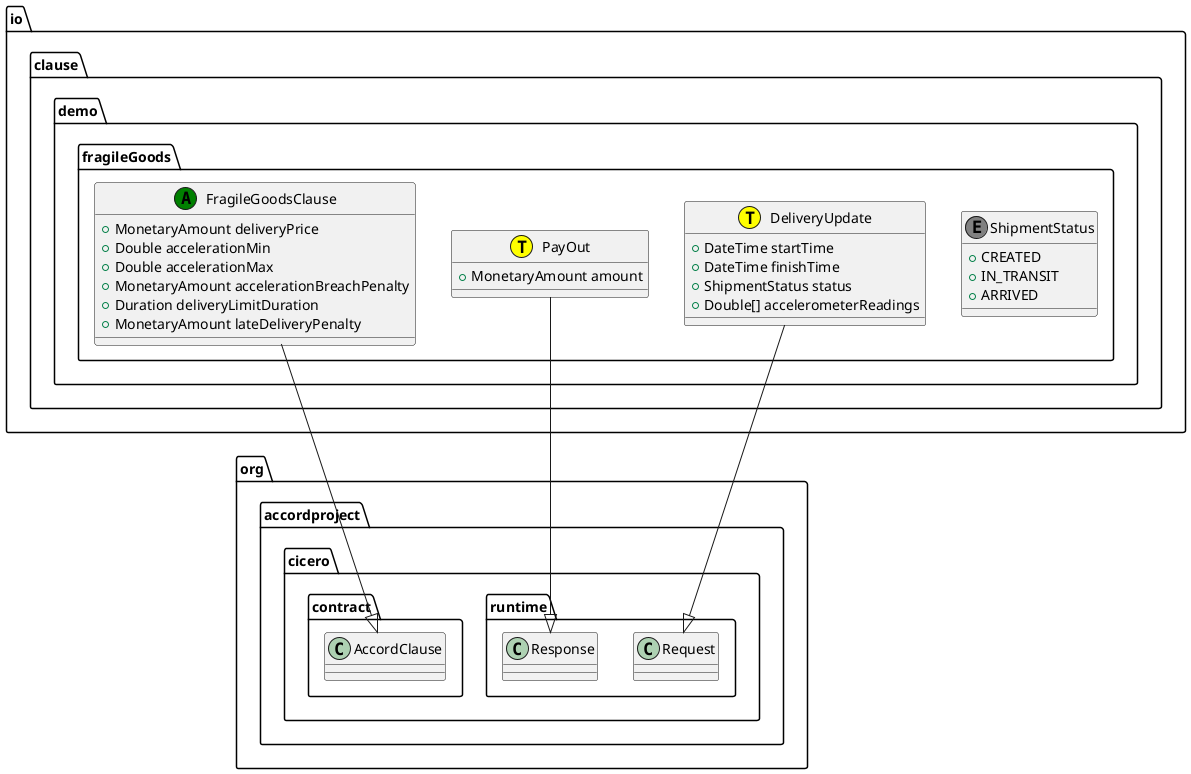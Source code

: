 @startuml
class io.clause.demo.fragileGoods.ShipmentStatus << (E,grey) >> {
   + CREATED
   + IN_TRANSIT
   + ARRIVED
}
class io.clause.demo.fragileGoods.DeliveryUpdate << (T,yellow) >> {
   + DateTime startTime
   + DateTime finishTime
   + ShipmentStatus status
   + Double[] accelerometerReadings
}
io.clause.demo.fragileGoods.DeliveryUpdate --|> org.accordproject.cicero.runtime.Request
class io.clause.demo.fragileGoods.PayOut << (T,yellow) >> {
   + MonetaryAmount amount
}
io.clause.demo.fragileGoods.PayOut --|> org.accordproject.cicero.runtime.Response
class io.clause.demo.fragileGoods.FragileGoodsClause << (A,green) >> {
   + MonetaryAmount deliveryPrice
   + Double accelerationMin
   + Double accelerationMax
   + MonetaryAmount accelerationBreachPenalty
   + Duration deliveryLimitDuration
   + MonetaryAmount lateDeliveryPenalty
}
io.clause.demo.fragileGoods.FragileGoodsClause --|> org.accordproject.cicero.contract.AccordClause
@enduml
